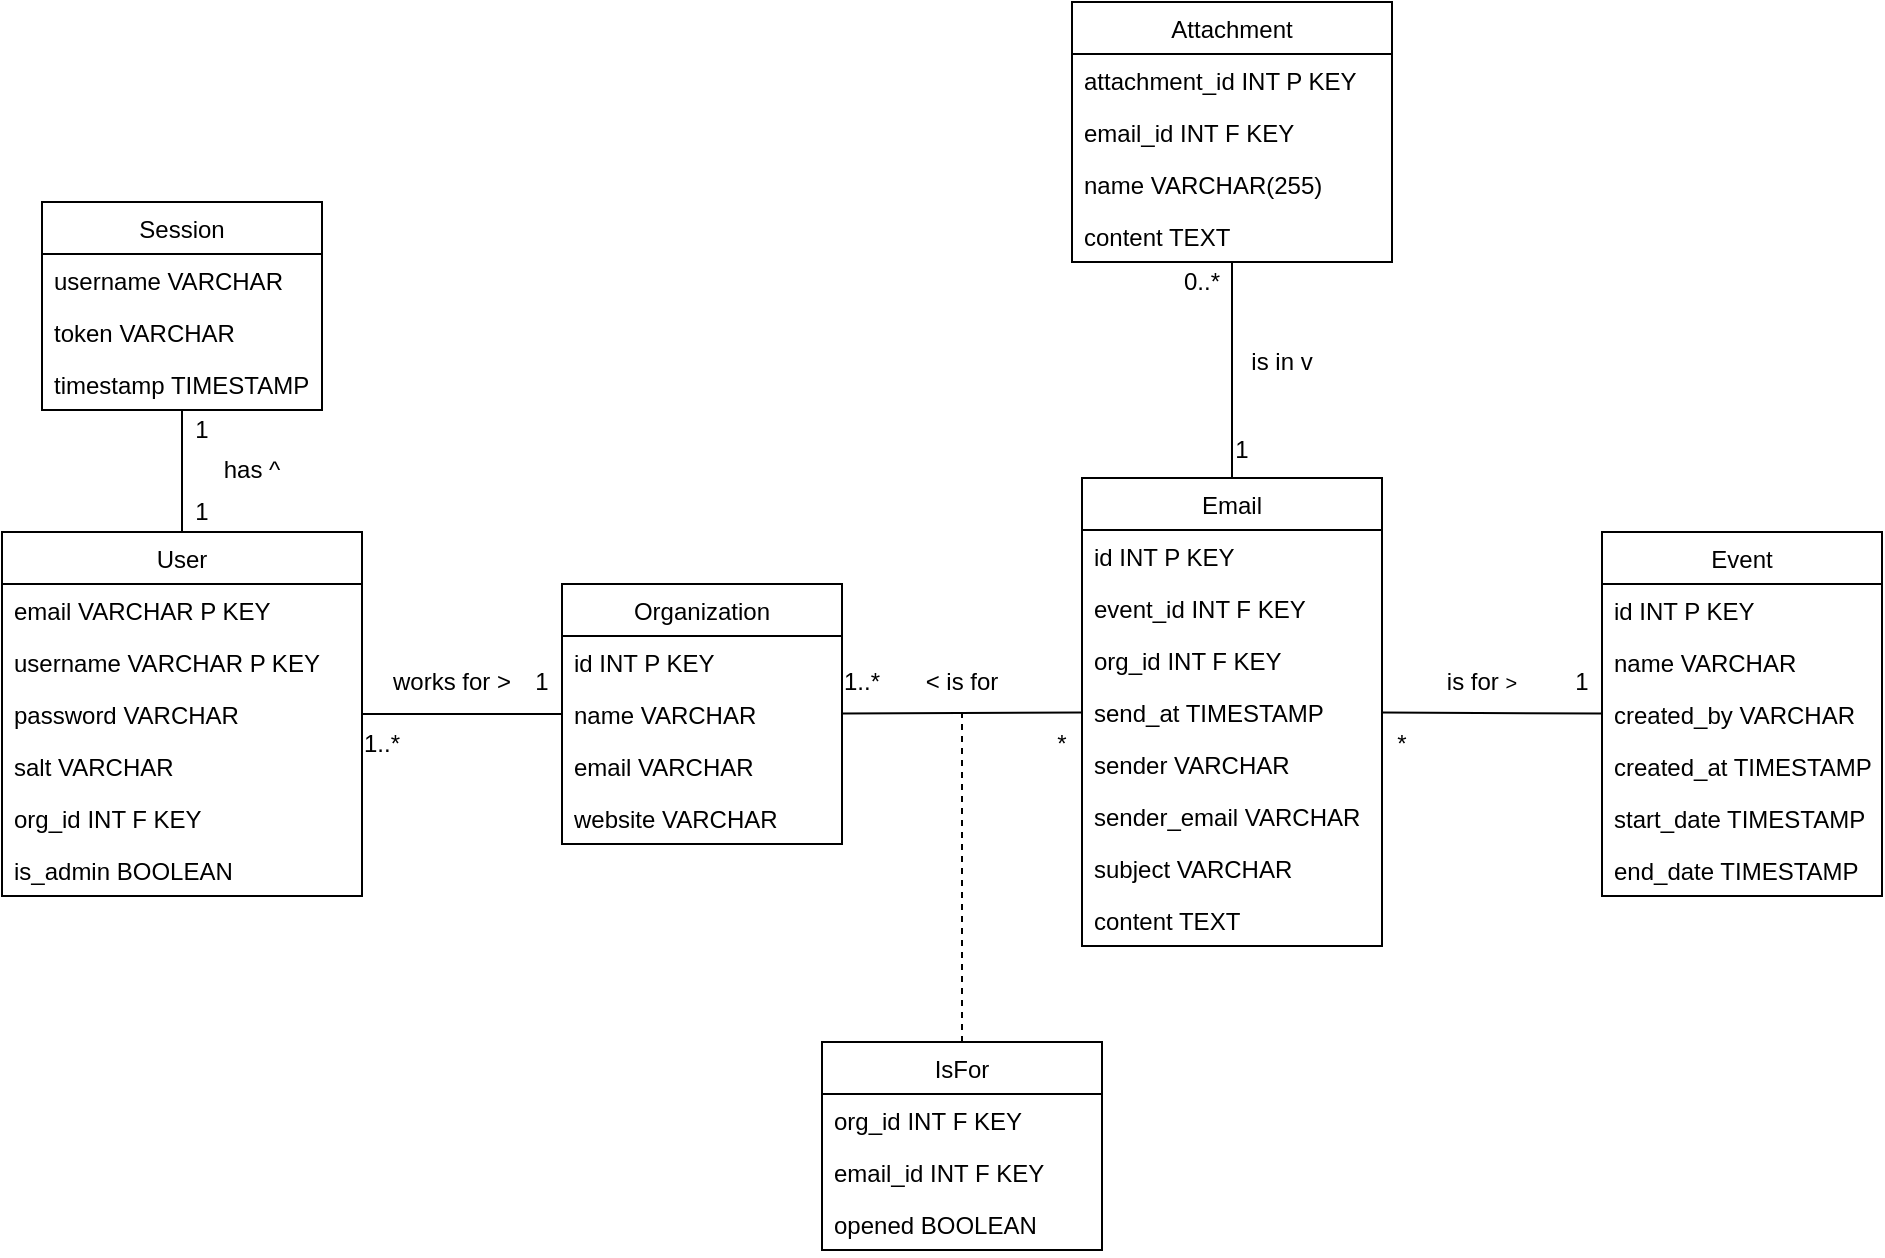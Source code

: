 <mxfile><diagram id="O86sCFZOxHcZA5Ym_pzb" name="Page-1"><mxGraphModel dx="1008" dy="787" grid="1" gridSize="10" guides="1" tooltips="1" connect="1" arrows="1" fold="1" page="1" pageScale="1" pageWidth="1100" pageHeight="850" math="0" shadow="0"><root><mxCell id="0"/><mxCell id="1" parent="0"/><mxCell id="2" value="User" style="swimlane;fontStyle=0;childLayout=stackLayout;horizontal=1;startSize=26;fillColor=none;horizontalStack=0;resizeParent=1;resizeParentMax=0;resizeLast=0;collapsible=1;marginBottom=0;" parent="1" vertex="1"><mxGeometry x="50" y="355" width="180" height="182" as="geometry"/></mxCell><mxCell id="3" value="email VARCHAR P KEY" style="text;strokeColor=none;fillColor=none;align=left;verticalAlign=top;spacingLeft=4;spacingRight=4;overflow=hidden;rotatable=0;points=[[0,0.5],[1,0.5]];portConstraint=eastwest;" parent="2" vertex="1"><mxGeometry y="26" width="180" height="26" as="geometry"/></mxCell><mxCell id="4" value="username VARCHAR P KEY" style="text;strokeColor=none;fillColor=none;align=left;verticalAlign=top;spacingLeft=4;spacingRight=4;overflow=hidden;rotatable=0;points=[[0,0.5],[1,0.5]];portConstraint=eastwest;" parent="2" vertex="1"><mxGeometry y="52" width="180" height="26" as="geometry"/></mxCell><mxCell id="5" value="password VARCHAR" style="text;strokeColor=none;fillColor=none;align=left;verticalAlign=top;spacingLeft=4;spacingRight=4;overflow=hidden;rotatable=0;points=[[0,0.5],[1,0.5]];portConstraint=eastwest;" parent="2" vertex="1"><mxGeometry y="78" width="180" height="26" as="geometry"/></mxCell><mxCell id="6" value="salt VARCHAR" style="text;strokeColor=none;fillColor=none;align=left;verticalAlign=top;spacingLeft=4;spacingRight=4;overflow=hidden;rotatable=0;points=[[0,0.5],[1,0.5]];portConstraint=eastwest;" parent="2" vertex="1"><mxGeometry y="104" width="180" height="26" as="geometry"/></mxCell><mxCell id="43" value="org_id INT F KEY" style="text;strokeColor=none;fillColor=none;align=left;verticalAlign=top;spacingLeft=4;spacingRight=4;overflow=hidden;rotatable=0;points=[[0,0.5],[1,0.5]];portConstraint=eastwest;" parent="2" vertex="1"><mxGeometry y="130" width="180" height="26" as="geometry"/></mxCell><mxCell id="72" value="is_admin BOOLEAN" style="text;strokeColor=none;fillColor=none;align=left;verticalAlign=top;spacingLeft=4;spacingRight=4;overflow=hidden;rotatable=0;points=[[0,0.5],[1,0.5]];portConstraint=eastwest;" vertex="1" parent="2"><mxGeometry y="156" width="180" height="26" as="geometry"/></mxCell><mxCell id="7" value="Session" style="swimlane;fontStyle=0;childLayout=stackLayout;horizontal=1;startSize=26;fillColor=none;horizontalStack=0;resizeParent=1;resizeParentMax=0;resizeLast=0;collapsible=1;marginBottom=0;" parent="1" vertex="1"><mxGeometry x="70" y="190" width="140" height="104" as="geometry"/></mxCell><mxCell id="8" value="username VARCHAR" style="text;strokeColor=none;fillColor=none;align=left;verticalAlign=top;spacingLeft=4;spacingRight=4;overflow=hidden;rotatable=0;points=[[0,0.5],[1,0.5]];portConstraint=eastwest;" parent="7" vertex="1"><mxGeometry y="26" width="140" height="26" as="geometry"/></mxCell><mxCell id="9" value="token VARCHAR" style="text;strokeColor=none;fillColor=none;align=left;verticalAlign=top;spacingLeft=4;spacingRight=4;overflow=hidden;rotatable=0;points=[[0,0.5],[1,0.5]];portConstraint=eastwest;" parent="7" vertex="1"><mxGeometry y="52" width="140" height="26" as="geometry"/></mxCell><mxCell id="10" value="timestamp TIMESTAMP" style="text;strokeColor=none;fillColor=none;align=left;verticalAlign=top;spacingLeft=4;spacingRight=4;overflow=hidden;rotatable=0;points=[[0,0.5],[1,0.5]];portConstraint=eastwest;" parent="7" vertex="1"><mxGeometry y="78" width="140" height="26" as="geometry"/></mxCell><mxCell id="11" value="Organization" style="swimlane;fontStyle=0;childLayout=stackLayout;horizontal=1;startSize=26;fillColor=none;horizontalStack=0;resizeParent=1;resizeParentMax=0;resizeLast=0;collapsible=1;marginBottom=0;" parent="1" vertex="1"><mxGeometry x="330" y="381" width="140" height="130" as="geometry"/></mxCell><mxCell id="12" value="id INT P KEY" style="text;strokeColor=none;fillColor=none;align=left;verticalAlign=top;spacingLeft=4;spacingRight=4;overflow=hidden;rotatable=0;points=[[0,0.5],[1,0.5]];portConstraint=eastwest;" parent="11" vertex="1"><mxGeometry y="26" width="140" height="26" as="geometry"/></mxCell><mxCell id="13" value="name VARCHAR" style="text;strokeColor=none;fillColor=none;align=left;verticalAlign=top;spacingLeft=4;spacingRight=4;overflow=hidden;rotatable=0;points=[[0,0.5],[1,0.5]];portConstraint=eastwest;" parent="11" vertex="1"><mxGeometry y="52" width="140" height="26" as="geometry"/></mxCell><mxCell id="14" value="email VARCHAR" style="text;strokeColor=none;fillColor=none;align=left;verticalAlign=top;spacingLeft=4;spacingRight=4;overflow=hidden;rotatable=0;points=[[0,0.5],[1,0.5]];portConstraint=eastwest;" parent="11" vertex="1"><mxGeometry y="78" width="140" height="26" as="geometry"/></mxCell><mxCell id="15" value="website VARCHAR" style="text;strokeColor=none;fillColor=none;align=left;verticalAlign=top;spacingLeft=4;spacingRight=4;overflow=hidden;rotatable=0;points=[[0,0.5],[1,0.5]];portConstraint=eastwest;" parent="11" vertex="1"><mxGeometry y="104" width="140" height="26" as="geometry"/></mxCell><mxCell id="16" value="Event" style="swimlane;fontStyle=0;childLayout=stackLayout;horizontal=1;startSize=26;fillColor=none;horizontalStack=0;resizeParent=1;resizeParentMax=0;resizeLast=0;collapsible=1;marginBottom=0;" parent="1" vertex="1"><mxGeometry x="850" y="355" width="140" height="182" as="geometry"/></mxCell><mxCell id="17" value="id INT P KEY" style="text;strokeColor=none;fillColor=none;align=left;verticalAlign=top;spacingLeft=4;spacingRight=4;overflow=hidden;rotatable=0;points=[[0,0.5],[1,0.5]];portConstraint=eastwest;" parent="16" vertex="1"><mxGeometry y="26" width="140" height="26" as="geometry"/></mxCell><mxCell id="66" value="name VARCHAR" style="text;strokeColor=none;fillColor=none;align=left;verticalAlign=top;spacingLeft=4;spacingRight=4;overflow=hidden;rotatable=0;points=[[0,0.5],[1,0.5]];portConstraint=eastwest;" parent="16" vertex="1"><mxGeometry y="52" width="140" height="26" as="geometry"/></mxCell><mxCell id="18" value="created_by VARCHAR" style="text;strokeColor=none;fillColor=none;align=left;verticalAlign=top;spacingLeft=4;spacingRight=4;overflow=hidden;rotatable=0;points=[[0,0.5],[1,0.5]];portConstraint=eastwest;" parent="16" vertex="1"><mxGeometry y="78" width="140" height="26" as="geometry"/></mxCell><mxCell id="19" value="created_at TIMESTAMP" style="text;strokeColor=none;fillColor=none;align=left;verticalAlign=top;spacingLeft=4;spacingRight=4;overflow=hidden;rotatable=0;points=[[0,0.5],[1,0.5]];portConstraint=eastwest;" parent="16" vertex="1"><mxGeometry y="104" width="140" height="26" as="geometry"/></mxCell><mxCell id="70" value="start_date TIMESTAMP" style="text;strokeColor=none;fillColor=none;align=left;verticalAlign=top;spacingLeft=4;spacingRight=4;overflow=hidden;rotatable=0;points=[[0,0.5],[1,0.5]];portConstraint=eastwest;" parent="16" vertex="1"><mxGeometry y="130" width="140" height="26" as="geometry"/></mxCell><mxCell id="71" value="end_date TIMESTAMP" style="text;strokeColor=none;fillColor=none;align=left;verticalAlign=top;spacingLeft=4;spacingRight=4;overflow=hidden;rotatable=0;points=[[0,0.5],[1,0.5]];portConstraint=eastwest;" vertex="1" parent="16"><mxGeometry y="156" width="140" height="26" as="geometry"/></mxCell><mxCell id="20" value="Email" style="swimlane;fontStyle=0;childLayout=stackLayout;horizontal=1;startSize=26;fillColor=none;horizontalStack=0;resizeParent=1;resizeParentMax=0;resizeLast=0;collapsible=1;marginBottom=0;" parent="1" vertex="1"><mxGeometry x="590" y="328" width="150" height="234" as="geometry"/></mxCell><mxCell id="21" value="id INT P KEY" style="text;strokeColor=none;fillColor=none;align=left;verticalAlign=top;spacingLeft=4;spacingRight=4;overflow=hidden;rotatable=0;points=[[0,0.5],[1,0.5]];portConstraint=eastwest;" parent="20" vertex="1"><mxGeometry y="26" width="150" height="26" as="geometry"/></mxCell><mxCell id="22" value="event_id INT F KEY" style="text;strokeColor=none;fillColor=none;align=left;verticalAlign=top;spacingLeft=4;spacingRight=4;overflow=hidden;rotatable=0;points=[[0,0.5],[1,0.5]];portConstraint=eastwest;" parent="20" vertex="1"><mxGeometry y="52" width="150" height="26" as="geometry"/></mxCell><mxCell id="24" value="org_id INT F KEY" style="text;strokeColor=none;fillColor=none;align=left;verticalAlign=top;spacingLeft=4;spacingRight=4;overflow=hidden;rotatable=0;points=[[0,0.5],[1,0.5]];portConstraint=eastwest;" parent="20" vertex="1"><mxGeometry y="78" width="150" height="26" as="geometry"/></mxCell><mxCell id="23" value="send_at TIMESTAMP" style="text;strokeColor=none;fillColor=none;align=left;verticalAlign=top;spacingLeft=4;spacingRight=4;overflow=hidden;rotatable=0;points=[[0,0.5],[1,0.5]];portConstraint=eastwest;" parent="20" vertex="1"><mxGeometry y="104" width="150" height="26" as="geometry"/></mxCell><mxCell id="26" value="sender VARCHAR" style="text;strokeColor=none;fillColor=none;align=left;verticalAlign=top;spacingLeft=4;spacingRight=4;overflow=hidden;rotatable=0;points=[[0,0.5],[1,0.5]];portConstraint=eastwest;" parent="20" vertex="1"><mxGeometry y="130" width="150" height="26" as="geometry"/></mxCell><mxCell id="27" value="sender_email VARCHAR" style="text;strokeColor=none;fillColor=none;align=left;verticalAlign=top;spacingLeft=4;spacingRight=4;overflow=hidden;rotatable=0;points=[[0,0.5],[1,0.5]];portConstraint=eastwest;" parent="20" vertex="1"><mxGeometry y="156" width="150" height="26" as="geometry"/></mxCell><mxCell id="28" value="subject VARCHAR" style="text;strokeColor=none;fillColor=none;align=left;verticalAlign=top;spacingLeft=4;spacingRight=4;overflow=hidden;rotatable=0;points=[[0,0.5],[1,0.5]];portConstraint=eastwest;" parent="20" vertex="1"><mxGeometry y="182" width="150" height="26" as="geometry"/></mxCell><mxCell id="31" value="content TEXT" style="text;strokeColor=none;fillColor=none;align=left;verticalAlign=top;spacingLeft=4;spacingRight=4;overflow=hidden;rotatable=0;points=[[0,0.5],[1,0.5]];portConstraint=eastwest;" parent="20" vertex="1"><mxGeometry y="208" width="150" height="26" as="geometry"/></mxCell><mxCell id="33" value="Attachment" style="swimlane;fontStyle=0;childLayout=stackLayout;horizontal=1;startSize=26;fillColor=none;horizontalStack=0;resizeParent=1;resizeParentMax=0;resizeLast=0;collapsible=1;marginBottom=0;" parent="1" vertex="1"><mxGeometry x="585" y="90" width="160" height="130" as="geometry"/></mxCell><mxCell id="34" value="attachment_id INT P KEY" style="text;strokeColor=none;fillColor=none;align=left;verticalAlign=top;spacingLeft=4;spacingRight=4;overflow=hidden;rotatable=0;points=[[0,0.5],[1,0.5]];portConstraint=eastwest;" parent="33" vertex="1"><mxGeometry y="26" width="160" height="26" as="geometry"/></mxCell><mxCell id="35" value="email_id INT F KEY" style="text;strokeColor=none;fillColor=none;align=left;verticalAlign=top;spacingLeft=4;spacingRight=4;overflow=hidden;rotatable=0;points=[[0,0.5],[1,0.5]];portConstraint=eastwest;" parent="33" vertex="1"><mxGeometry y="52" width="160" height="26" as="geometry"/></mxCell><mxCell id="36" value="name VARCHAR(255)" style="text;strokeColor=none;fillColor=none;align=left;verticalAlign=top;spacingLeft=4;spacingRight=4;overflow=hidden;rotatable=0;points=[[0,0.5],[1,0.5]];portConstraint=eastwest;" parent="33" vertex="1"><mxGeometry y="78" width="160" height="26" as="geometry"/></mxCell><mxCell id="37" value="content TEXT" style="text;strokeColor=none;fillColor=none;align=left;verticalAlign=top;spacingLeft=4;spacingRight=4;overflow=hidden;rotatable=0;points=[[0,0.5],[1,0.5]];portConstraint=eastwest;" parent="33" vertex="1"><mxGeometry y="104" width="160" height="26" as="geometry"/></mxCell><mxCell id="39" value="" style="endArrow=none;html=1;" parent="1" source="33" target="20" edge="1"><mxGeometry width="50" height="50" relative="1" as="geometry"><mxPoint x="490" y="580" as="sourcePoint"/><mxPoint x="540" y="530" as="targetPoint"/></mxGeometry></mxCell><mxCell id="40" value="1" style="text;html=1;strokeColor=none;fillColor=none;align=center;verticalAlign=middle;whiteSpace=wrap;rounded=0;" parent="1" vertex="1"><mxGeometry x="660" y="304" width="20" height="20" as="geometry"/></mxCell><mxCell id="41" value="0..*" style="text;html=1;strokeColor=none;fillColor=none;align=center;verticalAlign=middle;whiteSpace=wrap;rounded=0;" parent="1" vertex="1"><mxGeometry x="640" y="220" width="20" height="20" as="geometry"/></mxCell><mxCell id="42" value="is in v" style="text;html=1;strokeColor=none;fillColor=none;align=center;verticalAlign=middle;whiteSpace=wrap;rounded=0;" parent="1" vertex="1"><mxGeometry x="670" y="260" width="40" height="20" as="geometry"/></mxCell><mxCell id="44" value="" style="endArrow=none;html=1;" parent="1" source="11" target="20" edge="1"><mxGeometry width="50" height="50" relative="1" as="geometry"><mxPoint x="430" y="548" as="sourcePoint"/><mxPoint x="430" y="460" as="targetPoint"/></mxGeometry></mxCell><mxCell id="45" value="1..*" style="text;html=1;strokeColor=none;fillColor=none;align=center;verticalAlign=middle;whiteSpace=wrap;rounded=0;" parent="1" vertex="1"><mxGeometry x="470" y="420" width="20" height="20" as="geometry"/></mxCell><mxCell id="65" style="edgeStyle=orthogonalEdgeStyle;rounded=0;orthogonalLoop=1;jettySize=auto;html=1;exitX=0;exitY=0.25;exitDx=0;exitDy=0;" parent="1" source="46" edge="1"><mxGeometry relative="1" as="geometry"><mxPoint x="569.99" y="455.961" as="targetPoint"/></mxGeometry></mxCell><mxCell id="46" value="*" style="text;html=1;strokeColor=none;fillColor=none;align=center;verticalAlign=middle;whiteSpace=wrap;rounded=0;" parent="1" vertex="1"><mxGeometry x="570" y="451" width="20" height="20" as="geometry"/></mxCell><mxCell id="47" value="&amp;lt; is for" style="text;html=1;strokeColor=none;fillColor=none;align=center;verticalAlign=middle;whiteSpace=wrap;rounded=0;" parent="1" vertex="1"><mxGeometry x="510" y="420" width="40" height="20" as="geometry"/></mxCell><mxCell id="48" value="" style="endArrow=none;html=1;" parent="1" source="2" target="11" edge="1"><mxGeometry width="50" height="50" relative="1" as="geometry"><mxPoint x="240" y="445.66" as="sourcePoint"/><mxPoint x="400" y="400" as="targetPoint"/></mxGeometry></mxCell><mxCell id="49" value="1" style="text;html=1;strokeColor=none;fillColor=none;align=center;verticalAlign=middle;whiteSpace=wrap;rounded=0;" parent="1" vertex="1"><mxGeometry x="310" y="420" width="20" height="20" as="geometry"/></mxCell><mxCell id="50" value="1..*" style="text;html=1;strokeColor=none;fillColor=none;align=center;verticalAlign=middle;whiteSpace=wrap;rounded=0;" parent="1" vertex="1"><mxGeometry x="230" y="451" width="20" height="20" as="geometry"/></mxCell><mxCell id="51" value="works for &amp;gt;" style="text;html=1;strokeColor=none;fillColor=none;align=center;verticalAlign=middle;whiteSpace=wrap;rounded=0;" parent="1" vertex="1"><mxGeometry x="240" y="420" width="70" height="20" as="geometry"/></mxCell><mxCell id="52" value="" style="endArrow=none;html=1;" parent="1" source="2" target="7" edge="1"><mxGeometry width="50" height="50" relative="1" as="geometry"><mxPoint x="240.0" y="456" as="sourcePoint"/><mxPoint x="340" y="456" as="targetPoint"/></mxGeometry></mxCell><mxCell id="53" value="1" style="text;html=1;strokeColor=none;fillColor=none;align=center;verticalAlign=middle;whiteSpace=wrap;rounded=0;" parent="1" vertex="1"><mxGeometry x="140" y="294" width="20" height="20" as="geometry"/></mxCell><mxCell id="54" value="1" style="text;html=1;strokeColor=none;fillColor=none;align=center;verticalAlign=middle;whiteSpace=wrap;rounded=0;" parent="1" vertex="1"><mxGeometry x="140" y="335" width="20" height="20" as="geometry"/></mxCell><mxCell id="55" value="has ^" style="text;html=1;strokeColor=none;fillColor=none;align=center;verticalAlign=middle;whiteSpace=wrap;rounded=0;" parent="1" vertex="1"><mxGeometry x="150" y="314" width="50" height="20" as="geometry"/></mxCell><mxCell id="56" value="" style="endArrow=none;html=1;" parent="1" source="20" target="16" edge="1"><mxGeometry width="50" height="50" relative="1" as="geometry"><mxPoint x="480" y="456" as="sourcePoint"/><mxPoint x="600" y="456" as="targetPoint"/></mxGeometry></mxCell><mxCell id="57" value="*" style="text;html=1;strokeColor=none;fillColor=none;align=center;verticalAlign=middle;whiteSpace=wrap;rounded=0;" parent="1" vertex="1"><mxGeometry x="740" y="451" width="20" height="20" as="geometry"/></mxCell><mxCell id="58" value="1" style="text;html=1;strokeColor=none;fillColor=none;align=center;verticalAlign=middle;whiteSpace=wrap;rounded=0;" parent="1" vertex="1"><mxGeometry x="830" y="420" width="20" height="20" as="geometry"/></mxCell><mxCell id="59" value="is for &lt;span style=&quot;font-size: 10px&quot;&gt;&amp;gt;&lt;/span&gt;" style="text;html=1;strokeColor=none;fillColor=none;align=center;verticalAlign=middle;whiteSpace=wrap;rounded=0;" parent="1" vertex="1"><mxGeometry x="770" y="420" width="40" height="20" as="geometry"/></mxCell><mxCell id="60" value="IsFor" style="swimlane;fontStyle=0;childLayout=stackLayout;horizontal=1;startSize=26;fillColor=none;horizontalStack=0;resizeParent=1;resizeParentMax=0;resizeLast=0;collapsible=1;marginBottom=0;" parent="1" vertex="1"><mxGeometry x="460" y="610" width="140" height="104" as="geometry"/></mxCell><mxCell id="61" value="org_id INT F KEY" style="text;strokeColor=none;fillColor=none;align=left;verticalAlign=top;spacingLeft=4;spacingRight=4;overflow=hidden;rotatable=0;points=[[0,0.5],[1,0.5]];portConstraint=eastwest;" parent="60" vertex="1"><mxGeometry y="26" width="140" height="26" as="geometry"/></mxCell><mxCell id="67" value="email_id INT F KEY" style="text;strokeColor=none;fillColor=none;align=left;verticalAlign=top;spacingLeft=4;spacingRight=4;overflow=hidden;rotatable=0;points=[[0,0.5],[1,0.5]];portConstraint=eastwest;" parent="60" vertex="1"><mxGeometry y="52" width="140" height="26" as="geometry"/></mxCell><mxCell id="62" value="opened BOOLEAN" style="text;strokeColor=none;fillColor=none;align=left;verticalAlign=top;spacingLeft=4;spacingRight=4;overflow=hidden;rotatable=0;points=[[0,0.5],[1,0.5]];portConstraint=eastwest;" parent="60" vertex="1"><mxGeometry y="78" width="140" height="26" as="geometry"/></mxCell><mxCell id="64" value="" style="endArrow=none;dashed=1;html=1;" parent="1" source="60" edge="1"><mxGeometry width="50" height="50" relative="1" as="geometry"><mxPoint x="400" y="570" as="sourcePoint"/><mxPoint x="530" y="446" as="targetPoint"/></mxGeometry></mxCell></root></mxGraphModel></diagram></mxfile>